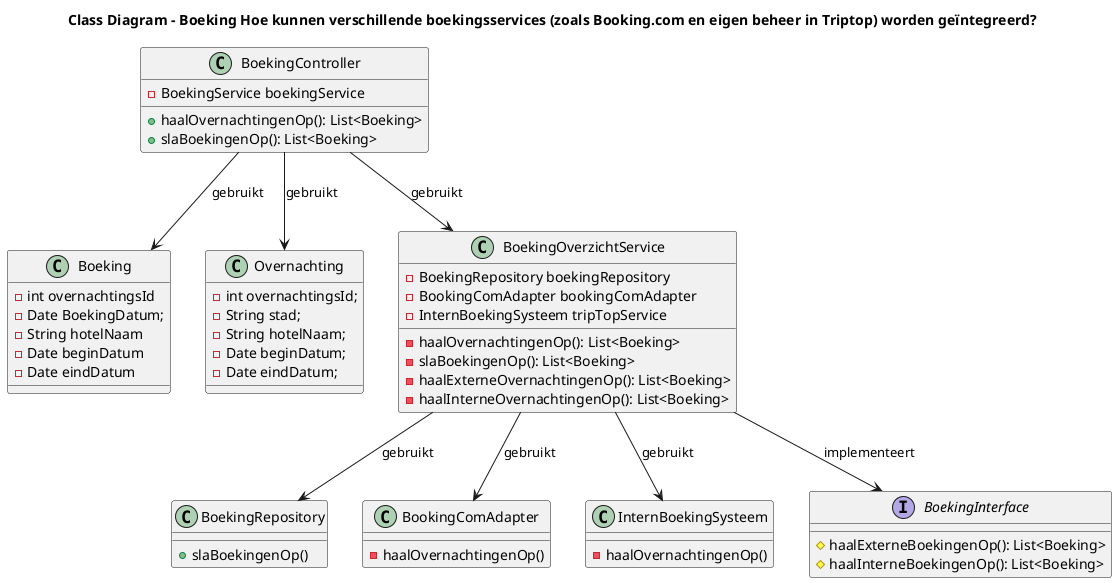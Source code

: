 @startuml
title Class Diagram – Boeking Hoe kunnen verschillende boekingsservices (zoals Booking.com en eigen beheer in Triptop) worden geïntegreerd?

class Boeking {
    -int overnachtingsId
    -Date BoekingDatum;
    - String hotelNaam
    -Date beginDatum
    -Date eindDatum
}

class Overnachting {
    - int overnachtingsId;
    - String stad;
    - String hotelNaam;
    - Date beginDatum;
    - Date eindDatum;
}

class BoekingController {
    - BoekingService boekingService
    + haalOvernachtingenOp(): List<Boeking>
    + slaBoekingenOp(): List<Boeking>
}


class BoekingRepository {
    + slaBoekingenOp()
}


class BoekingOverzichtService {
    - BoekingRepository boekingRepository
    - BookingComAdapter bookingComAdapter
    - InternBoekingSysteem tripTopService
    - haalOvernachtingenOp(): List<Boeking>
    - slaBoekingenOp(): List<Boeking>
    - haalExterneOvernachtingenOp(): List<Boeking>
    - haalInterneOvernachtingenOp(): List<Boeking>
}

class BookingComAdapter {
    - haalOvernachtingenOp()
}

class InternBoekingSysteem {
    - haalOvernachtingenOp()
}

interface BoekingInterface {
    # haalExterneBoekingenOp(): List<Boeking>
    # haalInterneBoekingenOp(): List<Boeking>
}

BoekingController --> BoekingOverzichtService: "gebruikt"
BoekingController --> Boeking: "gebruikt"
BoekingController --> Overnachting: "gebruikt"
BoekingOverzichtService --> BoekingRepository: "gebruikt"
BoekingOverzichtService --> BoekingInterface: "implementeert"
BoekingOverzichtService  --> BookingComAdapter : "gebruikt"
BoekingOverzichtService --> InternBoekingSysteem : "gebruikt"


@enduml